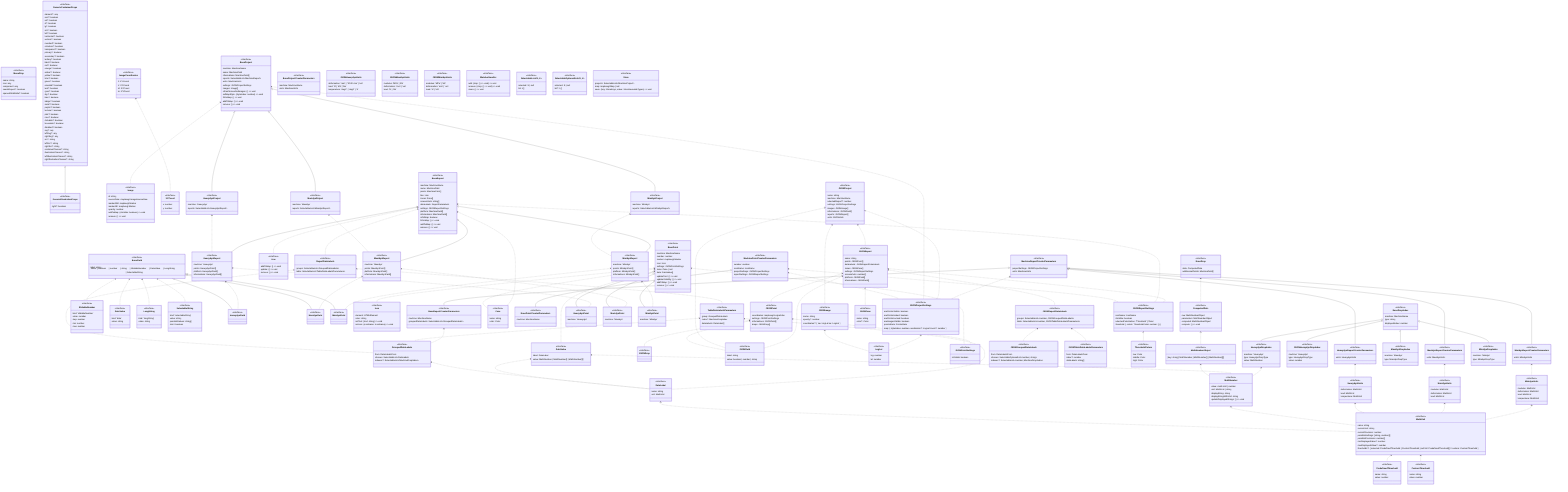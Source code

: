 classDiagram
class MenuProp {
  <<interface>>
  name: string
  icon: any
  component: any
  needsReport?: boolean
  openedOnMobile?: boolean
}



class GenericContainerProps {
  <<interface>>
  element?: any
  xxxl?: boolean
  xxl?: boolean
  xl?: boolean
  lg?: boolean
  sm?: boolean
  full?: boolean
  horizontal?: boolean
  vertical?: boolean
  rounded?: boolean
  colorless?: boolean
  transparent?: boolean
  primary?: boolean
  secondary?: boolean
  tertiary?: boolean
  black?: boolean
  red?: boolean
  orange?: boolean
  amber?: boolean
  yellow?: boolean
  lime?: boolean
  green?: boolean
  emerald?: boolean
  teal?: boolean
  cyan?: boolean
  sky?: boolean
  blue?: boolean
  indigo?: boolean
  violet?: boolean
  purple?: boolean
  fuchsia?: boolean
  pink?: boolean
  rose?: boolean
  clickable?: boolean
  focusable?: boolean
  disabled?: boolean
  svg?: any
  leftSvg?: any
  rightSvg?: any
  src?: string
  leftSrc?: string
  rightSrc?: string
  containerClasses?: string
  illustrationClasses?: string
  leftIllustrationClasses?: string
  rightIllustrationClasses?: string
}



class GenericIllustrationProps {
  <<interface>>
  right?: boolean
}

GenericContainerProps <|-- GenericIllustrationProps

class MathNumberObject {
  <<interface>>
  [key: string]: MathNumber | MathNumber[] | MathNumber[][]
}
MathNumberObject <.. MathNumber


class ComputedData {
  <<interface>>
  raw: MathNumberObject
  parameters: MathNumberObject
  computed: MathNumberObject
  compute: #40;#41; =#62; void
}
ComputedData <.. MathNumberObject


class DataLabel {
  <<interface>>
  name: string
  unit: MathUnit
}
DataLabel <.. MathUnit


class DataValue {
  <<interface>>
  label: DataLabel
  value: MathNumber | MathNumber[] | MathNumber[][]
}
DataValue <.. DataLabel
DataValue <.. MathNumber


class BaseDrop {
  <<interface>>
  data: ComputedData
  additionnalFields: MachineField[]
}
BaseDrop <.. ComputedData


class JSONDrop {
  <<interface>>

}



class BaseField {
  <<interface>>
  label: string
  value: | boolean     | number     | string     | SlidableNumber     | DateValue     | LongString     | SelectableString
}
BaseField <.. SlidableNumber
BaseField <.. DateValue
BaseField <.. LongString
BaseField <.. SelectableString


class JSONField {
  <<interface>>
  label: string
  value: boolean | number | string
}



class SlidableNumber {
  <<interface>>
  kind: 'slidableNumber'
  value: number
  step: number
  min: number
  max: number
}



class DateValue {
  <<interface>>
  kind: 'date'
  value: string
}



class LongString {
  <<interface>>
  kind: 'longString'
  value: string
}



class SelectableString {
  <<interface>>
  kind: 'selectableString'
  value: string
  possibleValues: string[]
  strict: boolean
}



class HeavydynField {
  <<interface>>

}

BaseField <|-- HeavydynField

class MaxidynField {
  <<interface>>

}

BaseField <|-- MaxidynField

class MinidynField {
  <<interface>>

}

BaseField <|-- MinidynField

class Icon {
  <<interface>>
  element: HTMLElement
  color: string
  setText: #40;text: string#41; =#62; void
  setIcon: #40;iconName: IconName#41; =#62; void
}



class Image {
  <<interface>>
  id: string
  sourceData: mapboxgl.ImageSourceRaw
  markerNW: mapboxgl.Marker
  markerSE: mapboxgl.Marker
  opacity: number
  addToMap: #40;isVisible: boolean#41; =#62; void
  remove: #40;#41; =#62; void
}



class JSONImage {
  <<interface>>
  name: string
  opacity?: number
  coordinates?: #123;     nw: LngLat     se: LngLat   #125;
}
JSONImage <.. LngLat


class ImageCoordinates {
  <<interface>>
  tl: XYCoord
  tr: XYCoord
  bl: XYCoord
  br: XYCoord
}
ImageCoordinates <.. XYCoord


class Line {
  <<interface>>
  addToMap: #40;#41; =#62; void
  update: #40;#41; =#62; void
  remove: #40;#41; =#62; void
}



class MathNumber {
  <<interface>>
  value: math.Unit | number
  unit: MathUnit | string
  displayString: string
  displayStringWithUnit: string
  updateDisplayedStrings: #40;#41; =#62; void
}
MathNumber <.. MathUnit


class MathUnit {
  <<interface>>
  name: string
  currentUnit: string
  currentPrecision: number
  possibleSettings: [string, number][]
  possiblePrecisions: number[]
  minDisplayedValue?: number
  maxDisplayedValue?: number
  thresholds?: #123;     selected: PredefinedThreshold | CustomThreshold | null     list: PredefinedThreshold[]     // custom: CustomThreshold   #125;
}
MathUnit <.. PredefinedThreshold
MathUnit <.. CustomThreshold


class BasePoint {
  <<interface>>
  machine: MachineName
  number: number
  marker: mapboxgl.Marker
  icon: Icon
  settings: JSONPointSettings
  zone: Zone | null
  data: DataValue[]
  updateText: #40;#41; =#62; void
  updateVisibility: #40;#41; =#62; void
  addToMap: #40;#41; =#62; void
  remove: #40;#41; =#62; void
}
BasePoint <.. Icon
BasePoint <.. JSONPointSettings
BasePoint <.. Zone
BasePoint <.. DataValue


class BasePointCreatorParameters {
  <<interface>>
  machine: MachineName
}

MachinePointCreatorParameters <|-- BasePointCreatorParameters

class JSONPoint {
  <<interface>>
  coordinates: mapboxgl.LngLatLike
  settings: JSONPointSettings
  informations: JSONField[]
  drops: JSONDrop[]
}
JSONPoint <.. JSONPointSettings
JSONPoint <.. JSONField
JSONPoint <.. JSONDrop


class JSONPointSettings {
  <<interface>>
  isVisible: boolean
}



class HeavydynPoint {
  <<interface>>
  machine: 'Heavydyn'
}

BasePoint <|-- HeavydynPoint

class MaxidynPoint {
  <<interface>>
  machine: 'Maxidyn'
}

BasePoint <|-- MaxidynPoint

class MinidynPoint {
  <<interface>>
  machine: 'Minidyn'
}

BasePoint <|-- MinidynPoint

class MachinePointCreatorParameters {
  <<interface>>
  number: number
  iconName: IconName
  projectSettings: JSONProjectSettings
  reportSettings: JSONReportSettings
}
MachinePointCreatorParameters <.. JSONProjectSettings
MachinePointCreatorParameters <.. JSONReportSettings


class BaseProject {
  <<interface>>
  machine: MachineName
  name: MachineField
  informations: MachineField[]
  reports: SelectableList#60;MachineReport#62;
  units: MachineUnits
  settings: JSONProjectSettings
  images: Image[]
  refreshLinesAndImages: #40;#41; =#62; void
  setMapStyle: #40;styleIndex: number#41; =#62; void
  fitOnMap: #40;#41; =#62; void
  addToMap: #40;#41; =#62; void
  remove: #40;#41; =#62; void
}
BaseProject <.. JSONProjectSettings
BaseProject <.. Image


class BaseProjectCreatorParameters {
  <<interface>>
  machine: MachineName
  units: MachineUnits
}



class JSONProject {
  <<interface>>
  name: string
  machine: MachineName
  selectedReport?: number
  settings: JSONProjectSettings
  images: JSONImage[]
  informations: JSONField[]
  reports: JSONReport[]
  units: JSONUnits
}
JSONProject <.. JSONProjectSettings
JSONProject <.. JSONImage
JSONProject <.. JSONField
JSONProject <.. JSONReport


class JSONProjectSettings {
  <<interface>>
  arePointsVisible: boolean
  arePointsLinked: boolean
  arePointsLocked: boolean
  areImagesVisible: boolean
  pointsState: PointsState
  map: #123;     styleIndex: number     coordinates?: LngLat     zoom?: number   #125;
}
JSONProjectSettings <.. LngLat


class HeavydynProject {
  <<interface>>
  machine: 'Heavydyn'
  reports: SelectableList#60;HeavydynReport#62;
}
HeavydynProject <.. HeavydynReport
BaseProject <|-- HeavydynProject

class HeavydynUnits {
  <<interface>>
  deformation: MathUnit
  load: MathUnit
  temperature: MathUnit
}
HeavydynUnits <.. MathUnit


class JSONHeavydynUnits {
  <<interface>>
  deformation: 'mm' | '1/100 mm' | 'um'
  load: 'N' | 'kN' | 'lbs'
  temperature: 'degC' | 'degF' | 'K'
}



class MaxidynProject {
  <<interface>>
  machine: 'Maxidyn'
  reports: SelectableList#60;MaxidynReport#62;
}
MaxidynProject <.. MaxidynReport
BaseProject <|-- MaxidynProject

class MaxidynUnits {
  <<interface>>
  modulus: MathUnit
  deformation: MathUnit
  load: MathUnit
}
MaxidynUnits <.. MathUnit


class JSONMaxidynUnits {
  <<interface>>
  modulus: 'MPa' | 'kN'
  deformation: 'mm' | 'um'
  load: 'N' | 'kN'
}



class MinidynProject {
  <<interface>>
  machine: 'Minidyn'
  reports: SelectableList#60;MinidynReport#62;
}
MinidynProject <.. MinidynReport
BaseProject <|-- MinidynProject

class MinidynUnits {
  <<interface>>
  modulus: MathUnit
  deformation: MathUnit
  load: MathUnit
  temperature: MathUnit
}
MinidynUnits <.. MathUnit


class JSONMinidynUnits {
  <<interface>>
  modulus: 'MPa' | 'kN'
  deformation: 'mm' | 'um'
  load: 'N' | 'kN'
}



class BaseReport {
  <<interface>>
  machine: MachineName
  name: MachineField
  points: MachinePoint[]
  line: Line
  zones: Zone[]
  screenshots: string[]
  dataLabels: ReportDataLabels
  settings: JSONReportSettings
  platform: MachineField[]
  informations: MachineField[]
  isOnMap: boolean
  fitOnMap: #40;#41; =#62; void
  addToMap: #40;#41; =#62; void
  remove: #40;#41; =#62; void
}
BaseReport <.. Line
BaseReport <.. Zone
BaseReport <.. ReportDataLabels
BaseReport <.. JSONReportSettings


class ReportDataLabels {
  <<interface>>
  groups: SelectableList#60;GroupedDataLabels#62;
  table: SelectableList#60;TableDataLabelsParameters#62;
}
ReportDataLabels <.. GroupedDataLabels
ReportDataLabels <.. TableDataLabelsParameters


class GroupedDataLabels {
  <<interface>>
  from: DataLabelsFrom
  choices: SelectableList#60;DataLabel#62;
  indexes?: SelectableList#60;MachineDropIndex#62;
}
GroupedDataLabels <.. DataLabel


class TableDataLabelsParameters {
  <<interface>>
  group: GroupedDataLabels
  index?: MachineDropIndex
  dataLabels: DataLabel[]
}
TableDataLabelsParameters <.. GroupedDataLabels
TableDataLabelsParameters <.. DataLabel


class BaseReportCreatorParameters {
  <<interface>>
  machine: MachineName
  groupedDataLabels: SelectableList#60;GroupedDataLabels#62;
}
BaseReportCreatorParameters <.. GroupedDataLabels
MachineReportCreatorParameters <|-- BaseReportCreatorParameters

class JSONReport {
  <<interface>>
  name: string
  points: JSONPoint[]
  dataLabels: JSONReportDataLabels
  zones: JSONZone[]
  settings: JSONReportSettings
  screenshots: number[]
  platform: JSONField[]
  informations: JSONField[]
}
JSONReport <.. JSONPoint
JSONReport <.. JSONReportDataLabels
JSONReport <.. JSONZone
JSONReport <.. JSONReportSettings
JSONReport <.. JSONField


class JSONReportDataLabels {
  <<interface>>
  groups: SelectableList#60;number, JSONGroupedDataLabels#62;
  table: SelectableList#60;number, JSONTableDataLabelsParameters#62;
}
JSONReportDataLabels <.. JSONGroupedDataLabels
JSONReportDataLabels <.. JSONTableDataLabelsParameters


class JSONGroupedDataLabels {
  <<interface>>
  from: DataLabelsFrom
  choices: SelectableOptionalList#60;number, string#62;
  indexes?: SelectableList#60;number, MachineDropIndex#62;
}



class JSONTableDataLabelsParameters {
  <<interface>>
  from: DataLabelsFrom
  index?: number
  dataLabels: string[]
}



class JSONReportSettings {
  <<interface>>
  iconName: IconName
  isVisible: boolean
  selectedColorization: 'Threshold' | 'Zone'
  threshold: #123;     colors: ThresholdColors     custom: #123;#125;   #125;
}
JSONReportSettings <.. ThresholdColors


class ThresholdColors {
  <<interface>>
  low: Color
  middle: Color
  high: Color
}



class BaseDropIndex {
  <<interface>>
  machine: MachineName
  type: string
  displayedIndex: number
}



class HeavydynReport {
  <<interface>>
  machine: 'Heavydyn'
  points: HeavydynPoint[]
  platform: HeavydynField[]
  informations: HeavydynField[]
}
HeavydynReport <.. HeavydynPoint
HeavydynReport <.. HeavydynField
BaseReport <|-- HeavydynReport

class HeavydynReportCreatorParameters {
  <<interface>>
  units: HeavydynUnits
}
HeavydynReportCreatorParameters <.. HeavydynUnits
MachineReportCreatorParameters <|-- HeavydynReportCreatorParameters

class HeavydynDropIndex {
  <<interface>>
  machine: 'Heavydyn'
  type: HeavydynDropType
  value: MathNumber
}
HeavydynDropIndex <.. MathNumber
BaseDropIndex <|-- HeavydynDropIndex

class JSONHeavydynDropIndex {
  <<interface>>
  machine: 'Heavydyn'
  type: HeavydynDropType
  value: number
}

BaseDropIndex <|-- JSONHeavydynDropIndex

class MaxidynReport {
  <<interface>>
  machine: 'Maxidyn'
  points: MaxidynPoint[]
  platform: MaxidynField[]
  informations: MaxidynField[]
}
MaxidynReport <.. MaxidynPoint
MaxidynReport <.. MaxidynField
BaseReport <|-- MaxidynReport

class MaxidynReportCreatorParameters {
  <<interface>>
  units: MaxidynUnits
}
MaxidynReportCreatorParameters <.. MaxidynUnits
MachineReportCreatorParameters <|-- MaxidynReportCreatorParameters

class MaxidynDropIndex {
  <<interface>>
  machine: 'Maxidyn'
  type: MaxidynDropType
}

BaseDropIndex <|-- MaxidynDropIndex

class MinidynReport {
  <<interface>>
  machine: 'Minidyn'
  points: MinidynPoint[]
  platform: MinidynField[]
  informations: MinidynField[]
}
MinidynReport <.. MinidynPoint
MinidynReport <.. MinidynField
BaseReport <|-- MinidynReport

class MinidynReportCreatorParameters {
  <<interface>>
  units: MinidynUnits
}
MinidynReportCreatorParameters <.. MinidynUnits
MachineReportCreatorParameters <|-- MinidynReportCreatorParameters

class MinidynDropIndex {
  <<interface>>
  machine: 'Minidyn'
  type: MinidynDropType
}

BaseDropIndex <|-- MinidynDropIndex

class MachineReportCreatorParameters {
  <<interface>>
  projectSettings: JSONProjectSettings
  units: MachineUnits
}
MachineReportCreatorParameters <.. JSONProjectSettings


class CustomThreshold {
  <<interface>>
  name: string
  value: number
}



class PredefinedThreshold {
  <<interface>>
  name: string
  value: number
}



class WatcherHandler {
  <<interface>>
  add: #40;stop: #40;#41; =#62; void#41; =#62; void
  remove: #40;stop: #40;#41; =#62; void#41; =#62; void
  clean: #40;#41; =#62; void
}



class Zone {
  <<interface>>
  name: string
  color: Color
}



class JSONZone {
  <<interface>>
  name: string
  color?: Color
}



class LngLat {
  <<interface>>
  lng: number
  lat: number
}



class XYCoord {
  <<interface>>
  x: number
  y: number
}



class SelectableList~S, L~ {
  <<interface>>
  selected: S | null
  list: L[]
}



class SelectableOptionalList~S, L~ {
  <<interface>>
  selected: S | null
  list?: L[]
}



class Store {
  <<interface>>
  projects: SelectableList#60;MachineProject#62;
  map: mapboxgl.Map | null
  save: #40;key: StoreKeys, value: StoreSaveableTypes#41; =#62; void
}